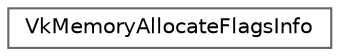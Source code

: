 digraph "类继承关系图"
{
 // LATEX_PDF_SIZE
  bgcolor="transparent";
  edge [fontname=Helvetica,fontsize=10,labelfontname=Helvetica,labelfontsize=10];
  node [fontname=Helvetica,fontsize=10,shape=box,height=0.2,width=0.4];
  rankdir="LR";
  Node0 [id="Node000000",label="VkMemoryAllocateFlagsInfo",height=0.2,width=0.4,color="grey40", fillcolor="white", style="filled",URL="$struct_vk_memory_allocate_flags_info.html",tooltip=" "];
}
